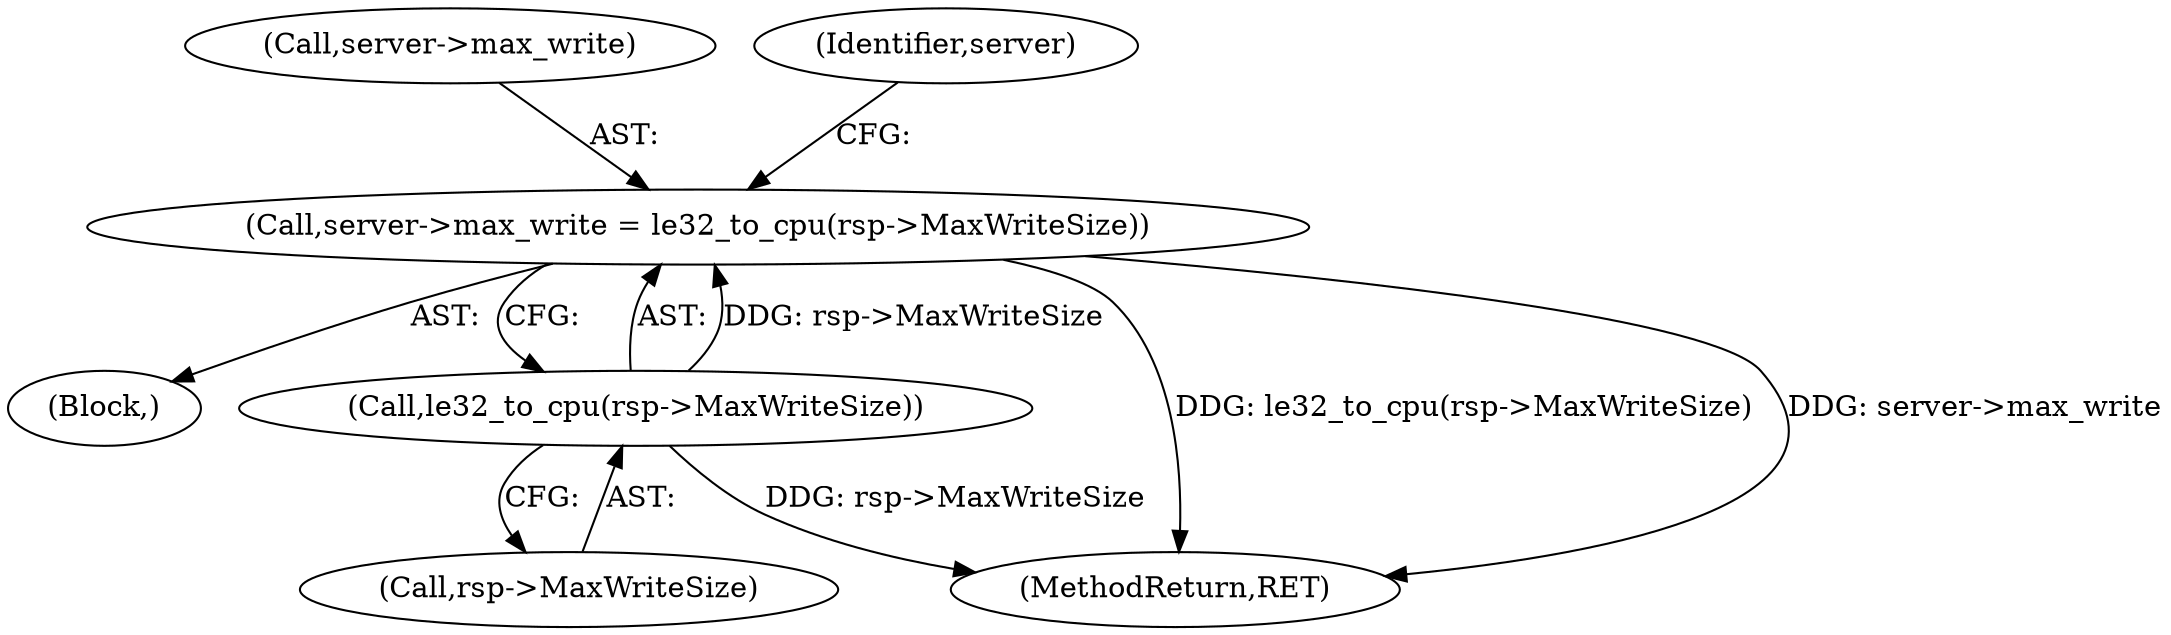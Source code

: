 digraph "0_linux_b57a55e2200ede754e4dc9cce4ba9402544b9365@API" {
"1000696" [label="(Call,server->max_write = le32_to_cpu(rsp->MaxWriteSize))"];
"1000700" [label="(Call,le32_to_cpu(rsp->MaxWriteSize))"];
"1000114" [label="(Block,)"];
"1000697" [label="(Call,server->max_write)"];
"1000700" [label="(Call,le32_to_cpu(rsp->MaxWriteSize))"];
"1000831" [label="(MethodReturn,RET)"];
"1000701" [label="(Call,rsp->MaxWriteSize)"];
"1000706" [label="(Identifier,server)"];
"1000696" [label="(Call,server->max_write = le32_to_cpu(rsp->MaxWriteSize))"];
"1000696" -> "1000114"  [label="AST: "];
"1000696" -> "1000700"  [label="CFG: "];
"1000697" -> "1000696"  [label="AST: "];
"1000700" -> "1000696"  [label="AST: "];
"1000706" -> "1000696"  [label="CFG: "];
"1000696" -> "1000831"  [label="DDG: le32_to_cpu(rsp->MaxWriteSize)"];
"1000696" -> "1000831"  [label="DDG: server->max_write"];
"1000700" -> "1000696"  [label="DDG: rsp->MaxWriteSize"];
"1000700" -> "1000701"  [label="CFG: "];
"1000701" -> "1000700"  [label="AST: "];
"1000700" -> "1000831"  [label="DDG: rsp->MaxWriteSize"];
}

